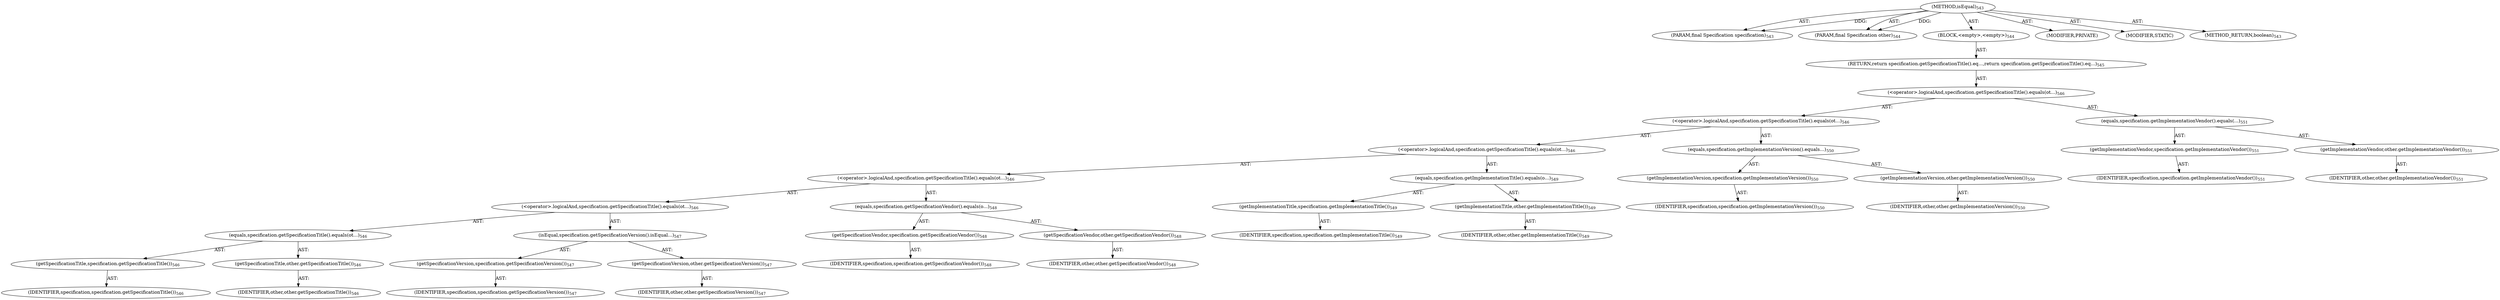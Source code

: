 digraph "isEqual" {  
"111669149711" [label = <(METHOD,isEqual)<SUB>543</SUB>> ]
"115964117024" [label = <(PARAM,final Specification specification)<SUB>543</SUB>> ]
"115964117025" [label = <(PARAM,final Specification other)<SUB>544</SUB>> ]
"25769803819" [label = <(BLOCK,&lt;empty&gt;,&lt;empty&gt;)<SUB>544</SUB>> ]
"146028888083" [label = <(RETURN,return specification.getSpecificationTitle().eq...,return specification.getSpecificationTitle().eq...)<SUB>545</SUB>> ]
"30064771273" [label = <(&lt;operator&gt;.logicalAnd,specification.getSpecificationTitle().equals(ot...)<SUB>546</SUB>> ]
"30064771274" [label = <(&lt;operator&gt;.logicalAnd,specification.getSpecificationTitle().equals(ot...)<SUB>546</SUB>> ]
"30064771275" [label = <(&lt;operator&gt;.logicalAnd,specification.getSpecificationTitle().equals(ot...)<SUB>546</SUB>> ]
"30064771276" [label = <(&lt;operator&gt;.logicalAnd,specification.getSpecificationTitle().equals(ot...)<SUB>546</SUB>> ]
"30064771277" [label = <(&lt;operator&gt;.logicalAnd,specification.getSpecificationTitle().equals(ot...)<SUB>546</SUB>> ]
"30064771278" [label = <(equals,specification.getSpecificationTitle().equals(ot...)<SUB>546</SUB>> ]
"30064771279" [label = <(getSpecificationTitle,specification.getSpecificationTitle())<SUB>546</SUB>> ]
"68719476920" [label = <(IDENTIFIER,specification,specification.getSpecificationTitle())<SUB>546</SUB>> ]
"30064771280" [label = <(getSpecificationTitle,other.getSpecificationTitle())<SUB>546</SUB>> ]
"68719476921" [label = <(IDENTIFIER,other,other.getSpecificationTitle())<SUB>546</SUB>> ]
"30064771281" [label = <(isEqual,specification.getSpecificationVersion().isEqual...)<SUB>547</SUB>> ]
"30064771282" [label = <(getSpecificationVersion,specification.getSpecificationVersion())<SUB>547</SUB>> ]
"68719476922" [label = <(IDENTIFIER,specification,specification.getSpecificationVersion())<SUB>547</SUB>> ]
"30064771283" [label = <(getSpecificationVersion,other.getSpecificationVersion())<SUB>547</SUB>> ]
"68719476923" [label = <(IDENTIFIER,other,other.getSpecificationVersion())<SUB>547</SUB>> ]
"30064771284" [label = <(equals,specification.getSpecificationVendor().equals(o...)<SUB>548</SUB>> ]
"30064771285" [label = <(getSpecificationVendor,specification.getSpecificationVendor())<SUB>548</SUB>> ]
"68719476924" [label = <(IDENTIFIER,specification,specification.getSpecificationVendor())<SUB>548</SUB>> ]
"30064771286" [label = <(getSpecificationVendor,other.getSpecificationVendor())<SUB>548</SUB>> ]
"68719476925" [label = <(IDENTIFIER,other,other.getSpecificationVendor())<SUB>548</SUB>> ]
"30064771287" [label = <(equals,specification.getImplementationTitle().equals(o...)<SUB>549</SUB>> ]
"30064771288" [label = <(getImplementationTitle,specification.getImplementationTitle())<SUB>549</SUB>> ]
"68719476926" [label = <(IDENTIFIER,specification,specification.getImplementationTitle())<SUB>549</SUB>> ]
"30064771289" [label = <(getImplementationTitle,other.getImplementationTitle())<SUB>549</SUB>> ]
"68719476927" [label = <(IDENTIFIER,other,other.getImplementationTitle())<SUB>549</SUB>> ]
"30064771290" [label = <(equals,specification.getImplementationVersion().equals...)<SUB>550</SUB>> ]
"30064771291" [label = <(getImplementationVersion,specification.getImplementationVersion())<SUB>550</SUB>> ]
"68719476928" [label = <(IDENTIFIER,specification,specification.getImplementationVersion())<SUB>550</SUB>> ]
"30064771292" [label = <(getImplementationVersion,other.getImplementationVersion())<SUB>550</SUB>> ]
"68719476929" [label = <(IDENTIFIER,other,other.getImplementationVersion())<SUB>550</SUB>> ]
"30064771293" [label = <(equals,specification.getImplementationVendor().equals(...)<SUB>551</SUB>> ]
"30064771294" [label = <(getImplementationVendor,specification.getImplementationVendor())<SUB>551</SUB>> ]
"68719476930" [label = <(IDENTIFIER,specification,specification.getImplementationVendor())<SUB>551</SUB>> ]
"30064771295" [label = <(getImplementationVendor,other.getImplementationVendor())<SUB>551</SUB>> ]
"68719476931" [label = <(IDENTIFIER,other,other.getImplementationVendor())<SUB>551</SUB>> ]
"133143986235" [label = <(MODIFIER,PRIVATE)> ]
"133143986236" [label = <(MODIFIER,STATIC)> ]
"128849018895" [label = <(METHOD_RETURN,boolean)<SUB>543</SUB>> ]
  "111669149711" -> "115964117024"  [ label = "AST: "] 
  "111669149711" -> "115964117025"  [ label = "AST: "] 
  "111669149711" -> "25769803819"  [ label = "AST: "] 
  "111669149711" -> "133143986235"  [ label = "AST: "] 
  "111669149711" -> "133143986236"  [ label = "AST: "] 
  "111669149711" -> "128849018895"  [ label = "AST: "] 
  "25769803819" -> "146028888083"  [ label = "AST: "] 
  "146028888083" -> "30064771273"  [ label = "AST: "] 
  "30064771273" -> "30064771274"  [ label = "AST: "] 
  "30064771273" -> "30064771293"  [ label = "AST: "] 
  "30064771274" -> "30064771275"  [ label = "AST: "] 
  "30064771274" -> "30064771290"  [ label = "AST: "] 
  "30064771275" -> "30064771276"  [ label = "AST: "] 
  "30064771275" -> "30064771287"  [ label = "AST: "] 
  "30064771276" -> "30064771277"  [ label = "AST: "] 
  "30064771276" -> "30064771284"  [ label = "AST: "] 
  "30064771277" -> "30064771278"  [ label = "AST: "] 
  "30064771277" -> "30064771281"  [ label = "AST: "] 
  "30064771278" -> "30064771279"  [ label = "AST: "] 
  "30064771278" -> "30064771280"  [ label = "AST: "] 
  "30064771279" -> "68719476920"  [ label = "AST: "] 
  "30064771280" -> "68719476921"  [ label = "AST: "] 
  "30064771281" -> "30064771282"  [ label = "AST: "] 
  "30064771281" -> "30064771283"  [ label = "AST: "] 
  "30064771282" -> "68719476922"  [ label = "AST: "] 
  "30064771283" -> "68719476923"  [ label = "AST: "] 
  "30064771284" -> "30064771285"  [ label = "AST: "] 
  "30064771284" -> "30064771286"  [ label = "AST: "] 
  "30064771285" -> "68719476924"  [ label = "AST: "] 
  "30064771286" -> "68719476925"  [ label = "AST: "] 
  "30064771287" -> "30064771288"  [ label = "AST: "] 
  "30064771287" -> "30064771289"  [ label = "AST: "] 
  "30064771288" -> "68719476926"  [ label = "AST: "] 
  "30064771289" -> "68719476927"  [ label = "AST: "] 
  "30064771290" -> "30064771291"  [ label = "AST: "] 
  "30064771290" -> "30064771292"  [ label = "AST: "] 
  "30064771291" -> "68719476928"  [ label = "AST: "] 
  "30064771292" -> "68719476929"  [ label = "AST: "] 
  "30064771293" -> "30064771294"  [ label = "AST: "] 
  "30064771293" -> "30064771295"  [ label = "AST: "] 
  "30064771294" -> "68719476930"  [ label = "AST: "] 
  "30064771295" -> "68719476931"  [ label = "AST: "] 
  "111669149711" -> "115964117024"  [ label = "DDG: "] 
  "111669149711" -> "115964117025"  [ label = "DDG: "] 
}
